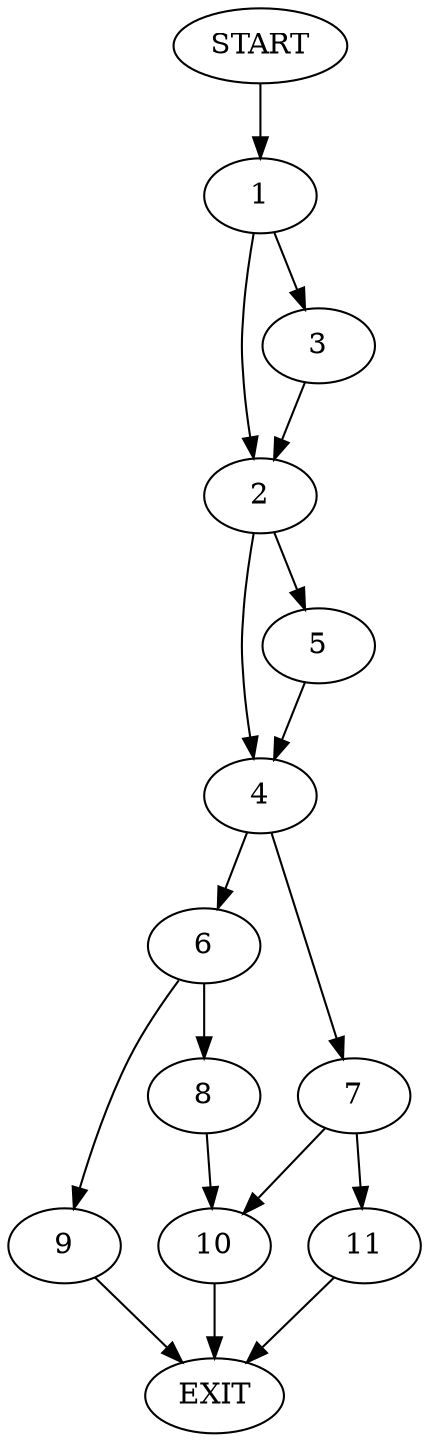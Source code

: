 digraph {
0 [label="START"]
12 [label="EXIT"]
0 -> 1
1 -> 2
1 -> 3
2 -> 4
2 -> 5
3 -> 2
4 -> 6
4 -> 7
5 -> 4
6 -> 8
6 -> 9
7 -> 10
7 -> 11
8 -> 10
9 -> 12
10 -> 12
11 -> 12
}
